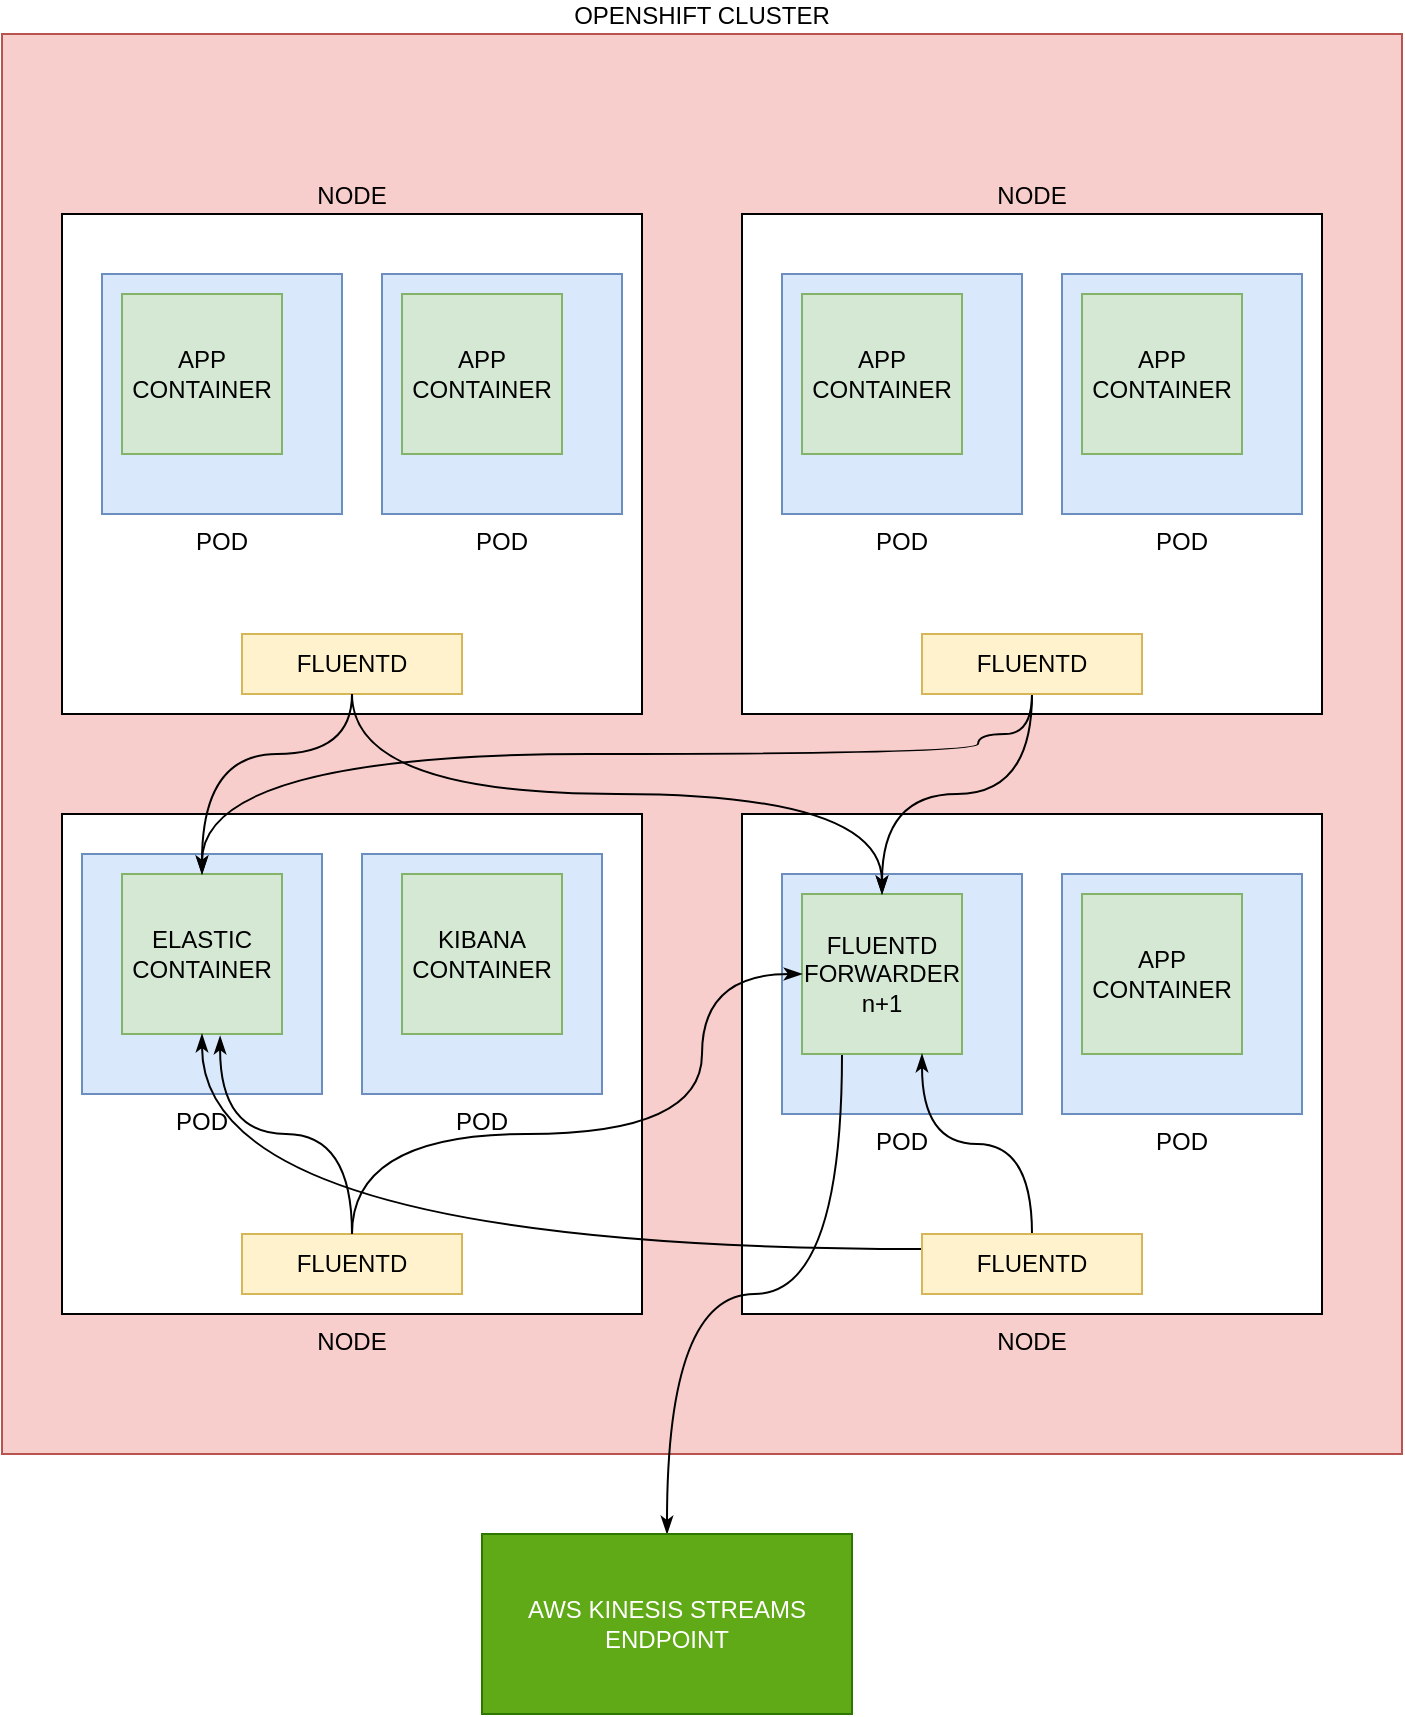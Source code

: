 <mxfile version="13.0.3" type="device"><diagram id="6I0OCvxSQrVGMHxT2VVA" name="Page-1"><mxGraphModel dx="1102" dy="1000" grid="1" gridSize="10" guides="1" tooltips="1" connect="1" arrows="1" fold="1" page="1" pageScale="1" pageWidth="850" pageHeight="1100" math="0" shadow="0"><root><mxCell id="0"/><mxCell id="1" parent="0"/><mxCell id="wNmK9-wZ1-BAvea1egoz-17" value="OPENSHIFT CLUSTER" style="rounded=0;whiteSpace=wrap;html=1;labelPosition=center;verticalLabelPosition=top;align=center;verticalAlign=bottom;labelBackgroundColor=#ffffff;fillColor=#f8cecc;strokeColor=#b85450;" vertex="1" parent="1"><mxGeometry x="80" y="90" width="700" height="710" as="geometry"/></mxCell><mxCell id="wNmK9-wZ1-BAvea1egoz-2" value="NODE" style="rounded=0;whiteSpace=wrap;html=1;verticalAlign=bottom;labelPosition=center;verticalLabelPosition=top;align=center;" vertex="1" parent="1"><mxGeometry x="110" y="180" width="290" height="250" as="geometry"/></mxCell><mxCell id="wNmK9-wZ1-BAvea1egoz-5" value="POD" style="rounded=0;whiteSpace=wrap;html=1;labelPosition=center;verticalLabelPosition=bottom;align=center;verticalAlign=top;fillColor=#dae8fc;strokeColor=#6c8ebf;" vertex="1" parent="1"><mxGeometry x="130" y="210" width="120" height="120" as="geometry"/></mxCell><mxCell id="wNmK9-wZ1-BAvea1egoz-6" value="APP&lt;br&gt;CONTAINER" style="whiteSpace=wrap;html=1;aspect=fixed;fillColor=#d5e8d4;strokeColor=#82b366;" vertex="1" parent="1"><mxGeometry x="140" y="220" width="80" height="80" as="geometry"/></mxCell><mxCell id="wNmK9-wZ1-BAvea1egoz-7" value="FLUENTD" style="rounded=0;whiteSpace=wrap;html=1;fillColor=#fff2cc;strokeColor=#d6b656;" vertex="1" parent="1"><mxGeometry x="200" y="390" width="110" height="30" as="geometry"/></mxCell><mxCell id="wNmK9-wZ1-BAvea1egoz-9" value="POD" style="rounded=0;whiteSpace=wrap;html=1;labelPosition=center;verticalLabelPosition=bottom;align=center;verticalAlign=top;fillColor=#dae8fc;strokeColor=#6c8ebf;" vertex="1" parent="1"><mxGeometry x="270" y="210" width="120" height="120" as="geometry"/></mxCell><mxCell id="wNmK9-wZ1-BAvea1egoz-10" value="APP&lt;br&gt;CONTAINER" style="whiteSpace=wrap;html=1;aspect=fixed;fillColor=#d5e8d4;strokeColor=#82b366;" vertex="1" parent="1"><mxGeometry x="280" y="220" width="80" height="80" as="geometry"/></mxCell><mxCell id="wNmK9-wZ1-BAvea1egoz-11" value="NODE" style="rounded=0;whiteSpace=wrap;html=1;verticalAlign=top;labelPosition=center;verticalLabelPosition=bottom;align=center;" vertex="1" parent="1"><mxGeometry x="110" y="480" width="290" height="250" as="geometry"/></mxCell><mxCell id="wNmK9-wZ1-BAvea1egoz-12" value="POD" style="rounded=0;whiteSpace=wrap;html=1;labelPosition=center;verticalLabelPosition=bottom;align=center;verticalAlign=top;fillColor=#dae8fc;strokeColor=#6c8ebf;" vertex="1" parent="1"><mxGeometry x="120" y="500" width="120" height="120" as="geometry"/></mxCell><mxCell id="wNmK9-wZ1-BAvea1egoz-13" value="ELASTIC&lt;br&gt;CONTAINER" style="whiteSpace=wrap;html=1;aspect=fixed;fillColor=#d5e8d4;strokeColor=#82b366;" vertex="1" parent="1"><mxGeometry x="140" y="510" width="80" height="80" as="geometry"/></mxCell><mxCell id="wNmK9-wZ1-BAvea1egoz-14" value="POD" style="rounded=0;whiteSpace=wrap;html=1;labelPosition=center;verticalLabelPosition=bottom;align=center;verticalAlign=top;fillColor=#dae8fc;strokeColor=#6c8ebf;" vertex="1" parent="1"><mxGeometry x="260" y="500" width="120" height="120" as="geometry"/></mxCell><mxCell id="wNmK9-wZ1-BAvea1egoz-15" value="KIBANA&lt;br&gt;CONTAINER" style="whiteSpace=wrap;html=1;aspect=fixed;fillColor=#d5e8d4;strokeColor=#82b366;" vertex="1" parent="1"><mxGeometry x="280" y="510" width="80" height="80" as="geometry"/></mxCell><mxCell id="wNmK9-wZ1-BAvea1egoz-45" style="edgeStyle=orthogonalEdgeStyle;curved=1;rounded=0;orthogonalLoop=1;jettySize=auto;html=1;exitX=0.5;exitY=0;exitDx=0;exitDy=0;entryX=0.613;entryY=1.013;entryDx=0;entryDy=0;entryPerimeter=0;endArrow=classicThin;endFill=1;strokeWidth=1;" edge="1" parent="1" source="wNmK9-wZ1-BAvea1egoz-18" target="wNmK9-wZ1-BAvea1egoz-13"><mxGeometry relative="1" as="geometry"/></mxCell><mxCell id="wNmK9-wZ1-BAvea1egoz-18" value="FLUENTD" style="rounded=0;whiteSpace=wrap;html=1;fillColor=#fff2cc;strokeColor=#d6b656;" vertex="1" parent="1"><mxGeometry x="200" y="690" width="110" height="30" as="geometry"/></mxCell><mxCell id="wNmK9-wZ1-BAvea1egoz-19" value="NODE" style="rounded=0;whiteSpace=wrap;html=1;verticalAlign=top;labelPosition=center;verticalLabelPosition=bottom;align=center;" vertex="1" parent="1"><mxGeometry x="450" y="480" width="290" height="250" as="geometry"/></mxCell><mxCell id="wNmK9-wZ1-BAvea1egoz-20" value="POD" style="rounded=0;whiteSpace=wrap;html=1;labelPosition=center;verticalLabelPosition=bottom;align=center;verticalAlign=top;fillColor=#dae8fc;strokeColor=#6c8ebf;" vertex="1" parent="1"><mxGeometry x="470" y="510" width="120" height="120" as="geometry"/></mxCell><mxCell id="wNmK9-wZ1-BAvea1egoz-48" style="edgeStyle=orthogonalEdgeStyle;curved=1;rounded=0;orthogonalLoop=1;jettySize=auto;html=1;exitX=0.25;exitY=1;exitDx=0;exitDy=0;endArrow=classicThin;endFill=1;strokeWidth=1;" edge="1" parent="1" source="wNmK9-wZ1-BAvea1egoz-21" target="wNmK9-wZ1-BAvea1egoz-31"><mxGeometry relative="1" as="geometry"/></mxCell><mxCell id="wNmK9-wZ1-BAvea1egoz-21" value="FLUENTD&lt;br&gt;FORWARDER&lt;br&gt;n+1" style="whiteSpace=wrap;html=1;aspect=fixed;fillColor=#d5e8d4;strokeColor=#82b366;" vertex="1" parent="1"><mxGeometry x="480" y="520" width="80" height="80" as="geometry"/></mxCell><mxCell id="wNmK9-wZ1-BAvea1egoz-44" style="edgeStyle=orthogonalEdgeStyle;curved=1;rounded=0;orthogonalLoop=1;jettySize=auto;html=1;exitX=0.5;exitY=0;exitDx=0;exitDy=0;endArrow=classicThin;endFill=1;strokeWidth=1;entryX=0.75;entryY=1;entryDx=0;entryDy=0;" edge="1" parent="1" source="wNmK9-wZ1-BAvea1egoz-22" target="wNmK9-wZ1-BAvea1egoz-21"><mxGeometry relative="1" as="geometry"><mxPoint x="550" y="600" as="targetPoint"/></mxGeometry></mxCell><mxCell id="wNmK9-wZ1-BAvea1egoz-49" style="edgeStyle=orthogonalEdgeStyle;curved=1;rounded=0;orthogonalLoop=1;jettySize=auto;html=1;exitX=0;exitY=0.25;exitDx=0;exitDy=0;endArrow=classicThin;endFill=1;strokeWidth=1;fontColor=#000000;" edge="1" parent="1" source="wNmK9-wZ1-BAvea1egoz-22" target="wNmK9-wZ1-BAvea1egoz-13"><mxGeometry relative="1" as="geometry"/></mxCell><mxCell id="wNmK9-wZ1-BAvea1egoz-22" value="FLUENTD" style="rounded=0;whiteSpace=wrap;html=1;fillColor=#fff2cc;strokeColor=#d6b656;" vertex="1" parent="1"><mxGeometry x="540" y="690" width="110" height="30" as="geometry"/></mxCell><mxCell id="wNmK9-wZ1-BAvea1egoz-23" value="POD" style="rounded=0;whiteSpace=wrap;html=1;labelPosition=center;verticalLabelPosition=bottom;align=center;verticalAlign=top;fillColor=#dae8fc;strokeColor=#6c8ebf;" vertex="1" parent="1"><mxGeometry x="610" y="510" width="120" height="120" as="geometry"/></mxCell><mxCell id="wNmK9-wZ1-BAvea1egoz-24" value="APP&lt;br&gt;CONTAINER" style="whiteSpace=wrap;html=1;aspect=fixed;fillColor=#d5e8d4;strokeColor=#82b366;" vertex="1" parent="1"><mxGeometry x="620" y="520" width="80" height="80" as="geometry"/></mxCell><mxCell id="wNmK9-wZ1-BAvea1egoz-25" value="NODE" style="rounded=0;whiteSpace=wrap;html=1;verticalAlign=bottom;labelPosition=center;verticalLabelPosition=top;align=center;" vertex="1" parent="1"><mxGeometry x="450" y="180" width="290" height="250" as="geometry"/></mxCell><mxCell id="wNmK9-wZ1-BAvea1egoz-26" value="POD" style="rounded=0;whiteSpace=wrap;html=1;labelPosition=center;verticalLabelPosition=bottom;align=center;verticalAlign=top;fillColor=#dae8fc;strokeColor=#6c8ebf;" vertex="1" parent="1"><mxGeometry x="470" y="210" width="120" height="120" as="geometry"/></mxCell><mxCell id="wNmK9-wZ1-BAvea1egoz-27" value="APP&lt;br&gt;CONTAINER" style="whiteSpace=wrap;html=1;aspect=fixed;fillColor=#d5e8d4;strokeColor=#82b366;" vertex="1" parent="1"><mxGeometry x="480" y="220" width="80" height="80" as="geometry"/></mxCell><mxCell id="wNmK9-wZ1-BAvea1egoz-42" style="edgeStyle=orthogonalEdgeStyle;curved=1;rounded=0;orthogonalLoop=1;jettySize=auto;html=1;exitX=0.5;exitY=1;exitDx=0;exitDy=0;endArrow=classicThin;endFill=1;strokeWidth=1;" edge="1" parent="1" source="wNmK9-wZ1-BAvea1egoz-28" target="wNmK9-wZ1-BAvea1egoz-21"><mxGeometry relative="1" as="geometry"/></mxCell><mxCell id="wNmK9-wZ1-BAvea1egoz-43" style="edgeStyle=orthogonalEdgeStyle;curved=1;rounded=0;orthogonalLoop=1;jettySize=auto;html=1;exitX=0.5;exitY=1;exitDx=0;exitDy=0;entryX=0.5;entryY=0;entryDx=0;entryDy=0;endArrow=classicThin;endFill=1;strokeWidth=1;" edge="1" parent="1" source="wNmK9-wZ1-BAvea1egoz-28" target="wNmK9-wZ1-BAvea1egoz-13"><mxGeometry relative="1" as="geometry"><Array as="points"><mxPoint x="595" y="440"/><mxPoint x="568" y="440"/><mxPoint x="568" y="450"/><mxPoint x="180" y="450"/></Array></mxGeometry></mxCell><mxCell id="wNmK9-wZ1-BAvea1egoz-28" value="FLUENTD" style="rounded=0;whiteSpace=wrap;html=1;fillColor=#fff2cc;strokeColor=#d6b656;" vertex="1" parent="1"><mxGeometry x="540" y="390" width="110" height="30" as="geometry"/></mxCell><mxCell id="wNmK9-wZ1-BAvea1egoz-29" value="POD" style="rounded=0;whiteSpace=wrap;html=1;labelPosition=center;verticalLabelPosition=bottom;align=center;verticalAlign=top;fillColor=#dae8fc;strokeColor=#6c8ebf;" vertex="1" parent="1"><mxGeometry x="610" y="210" width="120" height="120" as="geometry"/></mxCell><mxCell id="wNmK9-wZ1-BAvea1egoz-30" value="APP&lt;br&gt;CONTAINER" style="whiteSpace=wrap;html=1;aspect=fixed;fillColor=#d5e8d4;strokeColor=#82b366;" vertex="1" parent="1"><mxGeometry x="620" y="220" width="80" height="80" as="geometry"/></mxCell><mxCell id="wNmK9-wZ1-BAvea1egoz-31" value="AWS KINESIS STREAMS&lt;br&gt;ENDPOINT" style="rounded=0;whiteSpace=wrap;html=1;fillColor=#60a917;strokeColor=#2D7600;fontColor=#ffffff;" vertex="1" parent="1"><mxGeometry x="320" y="840" width="185" height="90" as="geometry"/></mxCell><mxCell id="wNmK9-wZ1-BAvea1egoz-40" style="edgeStyle=orthogonalEdgeStyle;rounded=0;orthogonalLoop=1;jettySize=auto;html=1;exitX=0.5;exitY=1;exitDx=0;exitDy=0;curved=1;endArrow=classicThin;endFill=1;strokeWidth=1;" edge="1" parent="1" source="wNmK9-wZ1-BAvea1egoz-7" target="wNmK9-wZ1-BAvea1egoz-13"><mxGeometry relative="1" as="geometry"><Array as="points"><mxPoint x="255" y="450"/><mxPoint x="180" y="450"/></Array></mxGeometry></mxCell><mxCell id="wNmK9-wZ1-BAvea1egoz-41" style="edgeStyle=orthogonalEdgeStyle;curved=1;rounded=0;orthogonalLoop=1;jettySize=auto;html=1;exitX=0.5;exitY=1;exitDx=0;exitDy=0;endArrow=classicThin;endFill=1;strokeWidth=1;" edge="1" parent="1" source="wNmK9-wZ1-BAvea1egoz-7" target="wNmK9-wZ1-BAvea1egoz-21"><mxGeometry relative="1" as="geometry"/></mxCell><mxCell id="wNmK9-wZ1-BAvea1egoz-50" style="edgeStyle=orthogonalEdgeStyle;curved=1;rounded=0;orthogonalLoop=1;jettySize=auto;html=1;exitX=0.5;exitY=0;exitDx=0;exitDy=0;entryX=0;entryY=0.5;entryDx=0;entryDy=0;endArrow=classicThin;endFill=1;strokeWidth=1;fontColor=#000000;" edge="1" parent="1" source="wNmK9-wZ1-BAvea1egoz-18" target="wNmK9-wZ1-BAvea1egoz-21"><mxGeometry relative="1" as="geometry"><Array as="points"><mxPoint x="255" y="640"/><mxPoint x="430" y="640"/><mxPoint x="430" y="560"/></Array></mxGeometry></mxCell></root></mxGraphModel></diagram></mxfile>